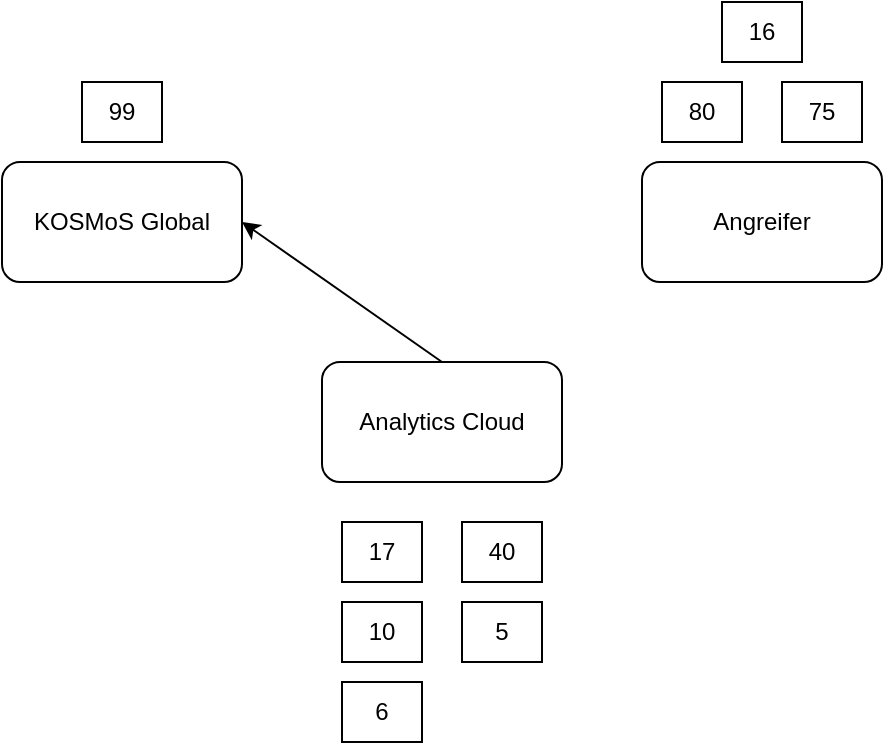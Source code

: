 <mxfile version="12.7.1" type="device"><diagram id="gp72111uXSs_ZfOjl7vi" name="Page-1"><mxGraphModel dx="1422" dy="926" grid="1" gridSize="10" guides="1" tooltips="1" connect="1" arrows="1" fold="1" page="1" pageScale="1" pageWidth="850" pageHeight="1100" math="0" shadow="0"><root><mxCell id="0"/><mxCell id="1" parent="0"/><mxCell id="FDtzc6XoNFnc1G0duEbf-2" value="KOSMoS Global" style="rounded=1;whiteSpace=wrap;html=1;" vertex="1" parent="1"><mxGeometry x="160" y="120" width="120" height="60" as="geometry"/></mxCell><mxCell id="FDtzc6XoNFnc1G0duEbf-3" value="Analytics Cloud" style="rounded=1;whiteSpace=wrap;html=1;" vertex="1" parent="1"><mxGeometry x="320" y="220" width="120" height="60" as="geometry"/></mxCell><mxCell id="FDtzc6XoNFnc1G0duEbf-4" value="Angreifer" style="rounded=1;whiteSpace=wrap;html=1;" vertex="1" parent="1"><mxGeometry x="480" y="120" width="120" height="60" as="geometry"/></mxCell><mxCell id="FDtzc6XoNFnc1G0duEbf-18" value="40" style="rounded=0;whiteSpace=wrap;html=1;" vertex="1" parent="1"><mxGeometry x="390" y="300" width="40" height="30" as="geometry"/></mxCell><mxCell id="FDtzc6XoNFnc1G0duEbf-20" value="17" style="rounded=0;whiteSpace=wrap;html=1;" vertex="1" parent="1"><mxGeometry x="330" y="300" width="40" height="30" as="geometry"/></mxCell><mxCell id="FDtzc6XoNFnc1G0duEbf-21" value="10" style="rounded=0;whiteSpace=wrap;html=1;" vertex="1" parent="1"><mxGeometry x="330" y="340" width="40" height="30" as="geometry"/></mxCell><mxCell id="FDtzc6XoNFnc1G0duEbf-22" value="5" style="rounded=0;whiteSpace=wrap;html=1;" vertex="1" parent="1"><mxGeometry x="390" y="340" width="40" height="30" as="geometry"/></mxCell><mxCell id="FDtzc6XoNFnc1G0duEbf-23" value="6" style="rounded=0;whiteSpace=wrap;html=1;" vertex="1" parent="1"><mxGeometry x="330" y="380" width="40" height="30" as="geometry"/></mxCell><mxCell id="FDtzc6XoNFnc1G0duEbf-25" value="80" style="rounded=0;whiteSpace=wrap;html=1;" vertex="1" parent="1"><mxGeometry x="490" y="80" width="40" height="30" as="geometry"/></mxCell><mxCell id="FDtzc6XoNFnc1G0duEbf-26" value="75" style="rounded=0;whiteSpace=wrap;html=1;" vertex="1" parent="1"><mxGeometry x="550" y="80" width="40" height="30" as="geometry"/></mxCell><mxCell id="FDtzc6XoNFnc1G0duEbf-27" value="16" style="rounded=0;whiteSpace=wrap;html=1;" vertex="1" parent="1"><mxGeometry x="520" y="40" width="40" height="30" as="geometry"/></mxCell><mxCell id="FDtzc6XoNFnc1G0duEbf-28" value="" style="endArrow=classic;html=1;entryX=1;entryY=0.5;entryDx=0;entryDy=0;exitX=0.5;exitY=0;exitDx=0;exitDy=0;" edge="1" parent="1" source="FDtzc6XoNFnc1G0duEbf-3" target="FDtzc6XoNFnc1G0duEbf-2"><mxGeometry width="50" height="50" relative="1" as="geometry"><mxPoint x="160" y="480" as="sourcePoint"/><mxPoint x="210" y="430" as="targetPoint"/></mxGeometry></mxCell><mxCell id="FDtzc6XoNFnc1G0duEbf-32" value="99" style="rounded=0;whiteSpace=wrap;html=1;" vertex="1" parent="1"><mxGeometry x="200" y="80" width="40" height="30" as="geometry"/></mxCell></root></mxGraphModel></diagram></mxfile>